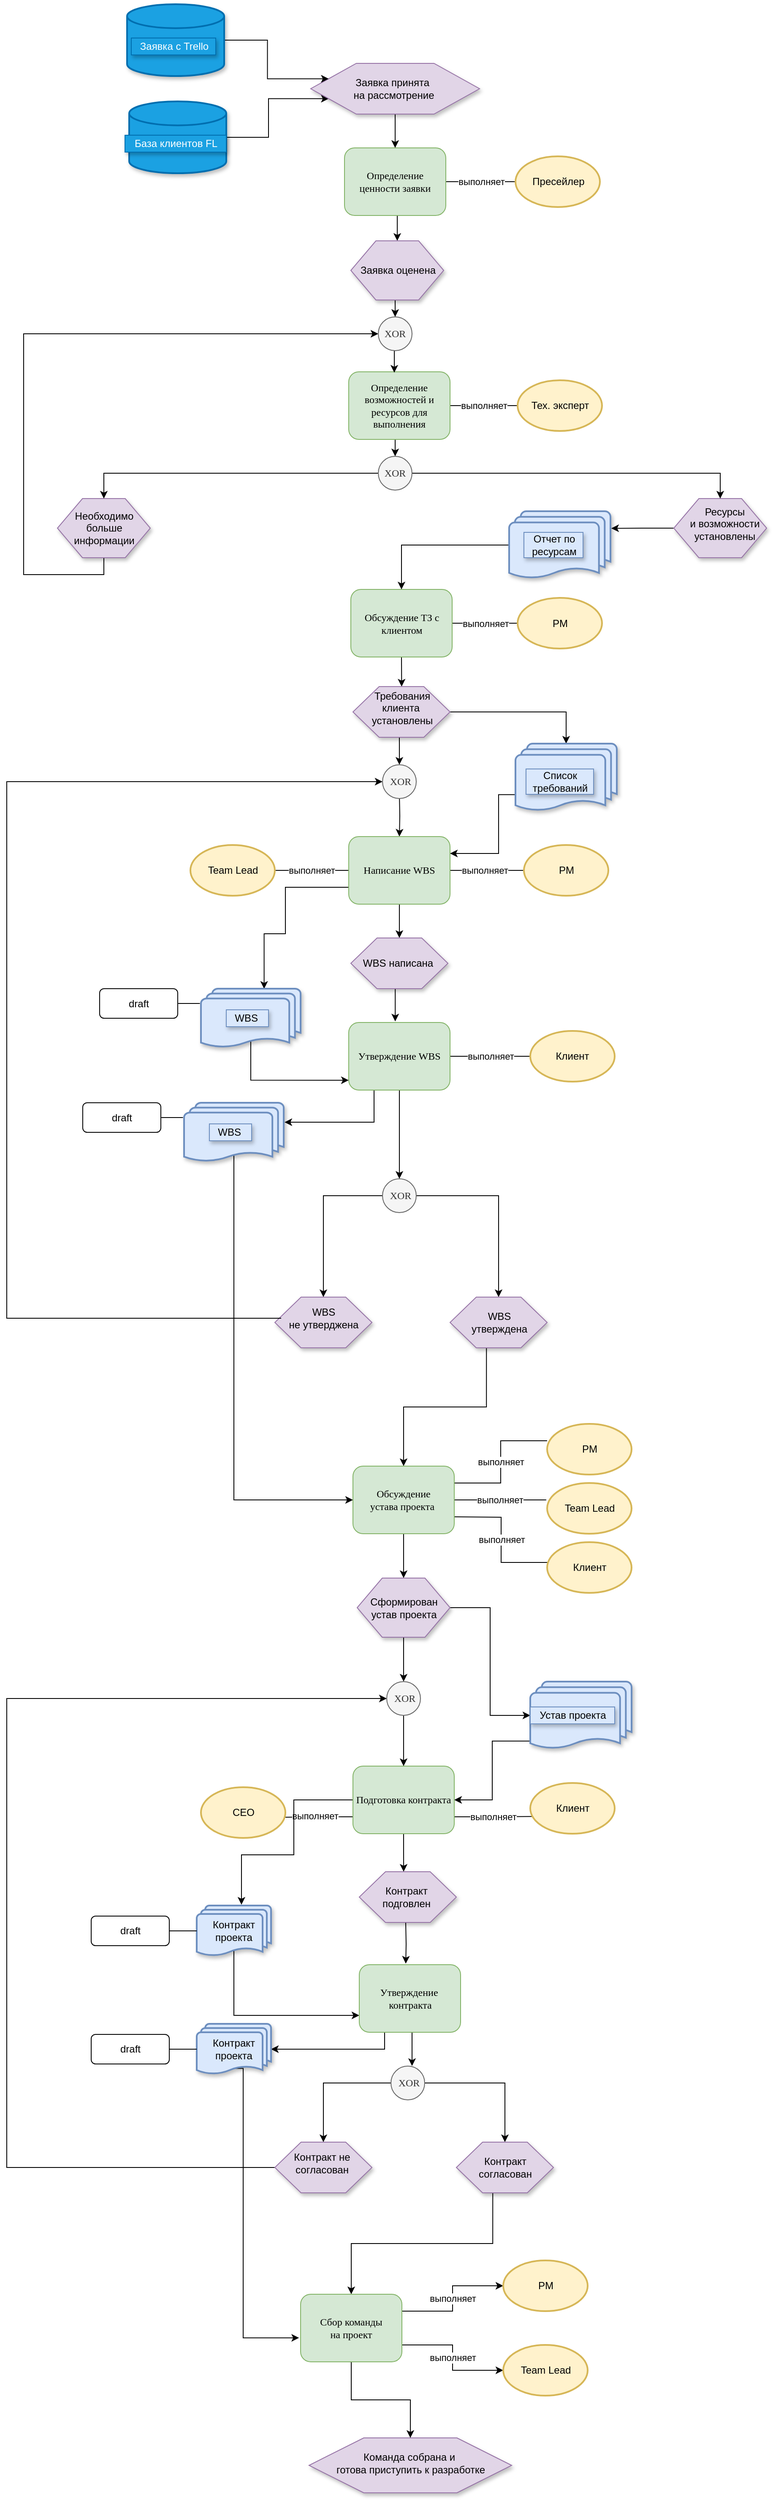 <mxfile version="15.5.8" type="github">
  <diagram name="Page-1" id="8ce9d11a-91a2-4d17-14d8-a56ed91bf033">
    <mxGraphModel dx="3603" dy="1754" grid="1" gridSize="10" guides="1" tooltips="1" connect="1" arrows="1" fold="1" page="1" pageScale="1" pageWidth="900" pageHeight="1600" background="none" math="0" shadow="0">
      <root>
        <mxCell id="0" />
        <mxCell id="1" parent="0" />
        <mxCell id="XL9_cZ4qsGIXgxrW0bPy-179" style="edgeStyle=orthogonalEdgeStyle;rounded=0;orthogonalLoop=1;jettySize=auto;html=1;entryX=0;entryY=0.75;entryDx=0;entryDy=0;endArrow=classic;endFill=1;" parent="1" source="XL9_cZ4qsGIXgxrW0bPy-8" target="XL9_cZ4qsGIXgxrW0bPy-146" edge="1">
          <mxGeometry relative="1" as="geometry" />
        </mxCell>
        <mxCell id="XL9_cZ4qsGIXgxrW0bPy-8" value="" style="strokeWidth=2;html=1;shape=mxgraph.flowchart.database;whiteSpace=wrap;shadow=1;fillColor=#1ba1e2;fontColor=#ffffff;strokeColor=#006EAF;" parent="1" vertex="1">
          <mxGeometry x="35" y="185" width="115" height="85" as="geometry" />
        </mxCell>
        <mxCell id="XL9_cZ4qsGIXgxrW0bPy-9" value="База клиентов FL" style="text;html=1;resizable=0;autosize=1;align=center;verticalAlign=middle;points=[];fillColor=#1ba1e2;strokeColor=#006EAF;rounded=0;shadow=1;fontColor=#ffffff;" parent="1" vertex="1">
          <mxGeometry x="30" y="225" width="120" height="20" as="geometry" />
        </mxCell>
        <mxCell id="XL9_cZ4qsGIXgxrW0bPy-175" style="edgeStyle=orthogonalEdgeStyle;rounded=0;orthogonalLoop=1;jettySize=auto;html=1;exitX=0.5;exitY=1;exitDx=0;exitDy=0;entryX=0;entryY=0.5;entryDx=0;entryDy=0;endArrow=classic;endFill=1;" parent="1" source="XL9_cZ4qsGIXgxrW0bPy-18" target="XL9_cZ4qsGIXgxrW0bPy-144" edge="1">
          <mxGeometry relative="1" as="geometry">
            <Array as="points">
              <mxPoint x="5" y="745" />
              <mxPoint x="-90" y="745" />
              <mxPoint x="-90" y="460" />
            </Array>
          </mxGeometry>
        </mxCell>
        <mxCell id="XL9_cZ4qsGIXgxrW0bPy-18" value="" style="verticalLabelPosition=bottom;verticalAlign=top;html=1;shape=hexagon;perimeter=hexagonPerimeter2;arcSize=6;size=0.27;shadow=1;fillColor=#e1d5e7;strokeColor=#9673a6;" parent="1" vertex="1">
          <mxGeometry x="-50" y="655" width="110" height="70" as="geometry" />
        </mxCell>
        <mxCell id="XL9_cZ4qsGIXgxrW0bPy-20" value="Необходимо&lt;br&gt;больше&lt;br&gt;информации" style="text;html=1;resizable=0;autosize=1;align=center;verticalAlign=middle;points=[];fillColor=none;strokeColor=none;rounded=0;shadow=1;" parent="1" vertex="1">
          <mxGeometry x="-40" y="665" width="90" height="50" as="geometry" />
        </mxCell>
        <mxCell id="XL9_cZ4qsGIXgxrW0bPy-118" style="edgeStyle=orthogonalEdgeStyle;rounded=0;orthogonalLoop=1;jettySize=auto;html=1;exitX=1;exitY=0.5;exitDx=0;exitDy=0;entryX=0;entryY=0.5;entryDx=0;entryDy=0;entryPerimeter=0;endArrow=none;endFill=0;" parent="1" source="XL9_cZ4qsGIXgxrW0bPy-21" target="XL9_cZ4qsGIXgxrW0bPy-116" edge="1">
          <mxGeometry relative="1" as="geometry" />
        </mxCell>
        <mxCell id="XL9_cZ4qsGIXgxrW0bPy-119" value="выполняет" style="edgeLabel;html=1;align=center;verticalAlign=middle;resizable=0;points=[];" parent="XL9_cZ4qsGIXgxrW0bPy-118" vertex="1" connectable="0">
          <mxGeometry x="-0.275" y="-1" relative="1" as="geometry">
            <mxPoint x="11" y="-1" as="offset" />
          </mxGeometry>
        </mxCell>
        <mxCell id="XL9_cZ4qsGIXgxrW0bPy-170" style="edgeStyle=orthogonalEdgeStyle;rounded=0;orthogonalLoop=1;jettySize=auto;html=1;exitX=0.5;exitY=1;exitDx=0;exitDy=0;entryX=0.5;entryY=0;entryDx=0;entryDy=0;endArrow=classic;endFill=1;" parent="1" source="XL9_cZ4qsGIXgxrW0bPy-21" target="XL9_cZ4qsGIXgxrW0bPy-169" edge="1">
          <mxGeometry relative="1" as="geometry" />
        </mxCell>
        <mxCell id="XL9_cZ4qsGIXgxrW0bPy-21" value="Определение&lt;br&gt;возможностей и ресурсов для выполнения" style="rounded=1;whiteSpace=wrap;html=1;shadow=0;labelBackgroundColor=none;strokeWidth=1;fontFamily=Verdana;fontSize=12;align=center;fillColor=#d5e8d4;strokeColor=#82b366;" parent="1" vertex="1">
          <mxGeometry x="295" y="505" width="120" height="80" as="geometry" />
        </mxCell>
        <mxCell id="XL9_cZ4qsGIXgxrW0bPy-182" style="edgeStyle=orthogonalEdgeStyle;rounded=0;orthogonalLoop=1;jettySize=auto;html=1;exitX=0;exitY=0.5;exitDx=0;exitDy=0;entryX=1.008;entryY=0.253;entryDx=0;entryDy=0;entryPerimeter=0;endArrow=classic;endFill=1;" parent="1" source="XL9_cZ4qsGIXgxrW0bPy-32" target="XL9_cZ4qsGIXgxrW0bPy-176" edge="1">
          <mxGeometry relative="1" as="geometry" />
        </mxCell>
        <mxCell id="XL9_cZ4qsGIXgxrW0bPy-32" value="" style="verticalLabelPosition=bottom;verticalAlign=top;html=1;shape=hexagon;perimeter=hexagonPerimeter2;arcSize=6;size=0.27;shadow=1;fillColor=#e1d5e7;strokeColor=#9673a6;" parent="1" vertex="1">
          <mxGeometry x="680" y="655" width="110" height="70" as="geometry" />
        </mxCell>
        <mxCell id="XL9_cZ4qsGIXgxrW0bPy-34" value="Ресурсы&lt;br&gt;и возможности&lt;br&gt;установлены" style="text;html=1;resizable=0;autosize=1;align=center;verticalAlign=middle;points=[];fillColor=none;strokeColor=none;rounded=0;shadow=1;" parent="1" vertex="1">
          <mxGeometry x="690" y="660" width="100" height="50" as="geometry" />
        </mxCell>
        <mxCell id="XL9_cZ4qsGIXgxrW0bPy-46" value="выполняет" style="edgeStyle=orthogonalEdgeStyle;rounded=0;orthogonalLoop=1;jettySize=auto;html=1;endArrow=none;endFill=0;" parent="1" source="XL9_cZ4qsGIXgxrW0bPy-38" target="XL9_cZ4qsGIXgxrW0bPy-44" edge="1">
          <mxGeometry relative="1" as="geometry" />
        </mxCell>
        <mxCell id="XL9_cZ4qsGIXgxrW0bPy-159" style="edgeStyle=orthogonalEdgeStyle;rounded=0;orthogonalLoop=1;jettySize=auto;html=1;exitX=0.5;exitY=1;exitDx=0;exitDy=0;entryX=0.502;entryY=0;entryDx=0;entryDy=0;entryPerimeter=0;endArrow=classic;endFill=1;" parent="1" source="XL9_cZ4qsGIXgxrW0bPy-38" target="XL9_cZ4qsGIXgxrW0bPy-42" edge="1">
          <mxGeometry relative="1" as="geometry" />
        </mxCell>
        <mxCell id="XL9_cZ4qsGIXgxrW0bPy-38" value="Обсуждение ТЗ с&lt;br&gt;клиентом" style="rounded=1;whiteSpace=wrap;html=1;shadow=0;labelBackgroundColor=none;strokeWidth=1;fontFamily=Verdana;fontSize=12;align=center;fillColor=#d5e8d4;strokeColor=#82b366;" parent="1" vertex="1">
          <mxGeometry x="297.5" y="762.5" width="120" height="80" as="geometry" />
        </mxCell>
        <mxCell id="XL9_cZ4qsGIXgxrW0bPy-48" style="edgeStyle=orthogonalEdgeStyle;rounded=0;orthogonalLoop=1;jettySize=auto;html=1;exitX=0.5;exitY=1;exitDx=0;exitDy=0;entryX=0.5;entryY=0;entryDx=0;entryDy=0;endArrow=classic;endFill=1;" parent="1" target="XL9_cZ4qsGIXgxrW0bPy-47" edge="1">
          <mxGeometry relative="1" as="geometry">
            <mxPoint x="355" y="1005" as="sourcePoint" />
          </mxGeometry>
        </mxCell>
        <mxCell id="XL9_cZ4qsGIXgxrW0bPy-185" style="edgeStyle=orthogonalEdgeStyle;rounded=0;orthogonalLoop=1;jettySize=auto;html=1;exitX=1;exitY=0.5;exitDx=0;exitDy=0;entryX=0.5;entryY=0;entryDx=0;entryDy=0;entryPerimeter=0;endArrow=classic;endFill=1;" parent="1" source="XL9_cZ4qsGIXgxrW0bPy-41" target="XL9_cZ4qsGIXgxrW0bPy-85" edge="1">
          <mxGeometry relative="1" as="geometry" />
        </mxCell>
        <mxCell id="XL9_cZ4qsGIXgxrW0bPy-186" style="edgeStyle=orthogonalEdgeStyle;rounded=0;orthogonalLoop=1;jettySize=auto;html=1;exitX=0.5;exitY=1;exitDx=0;exitDy=0;entryX=0.5;entryY=0;entryDx=0;entryDy=0;endArrow=classic;endFill=1;" parent="1" source="XL9_cZ4qsGIXgxrW0bPy-41" target="XL9_cZ4qsGIXgxrW0bPy-181" edge="1">
          <mxGeometry relative="1" as="geometry" />
        </mxCell>
        <mxCell id="XL9_cZ4qsGIXgxrW0bPy-41" value="" style="verticalLabelPosition=bottom;verticalAlign=top;html=1;shape=hexagon;perimeter=hexagonPerimeter2;arcSize=6;size=0.27;shadow=1;fillColor=#e1d5e7;strokeColor=#9673a6;" parent="1" vertex="1">
          <mxGeometry x="300" y="877.5" width="115" height="60" as="geometry" />
        </mxCell>
        <mxCell id="XL9_cZ4qsGIXgxrW0bPy-42" value="Требования&lt;br&gt;клиента&amp;nbsp;&lt;br&gt;установлены" style="text;html=1;resizable=0;autosize=1;align=center;verticalAlign=middle;points=[];fillColor=none;strokeColor=none;rounded=0;shadow=1;" parent="1" vertex="1">
          <mxGeometry x="312.5" y="877.5" width="90" height="50" as="geometry" />
        </mxCell>
        <mxCell id="XL9_cZ4qsGIXgxrW0bPy-44" value="" style="strokeWidth=2;html=1;shape=mxgraph.flowchart.start_1;whiteSpace=wrap;fillColor=#fff2cc;strokeColor=#d6b656;" parent="1" vertex="1">
          <mxGeometry x="495" y="772.5" width="100" height="60" as="geometry" />
        </mxCell>
        <mxCell id="XL9_cZ4qsGIXgxrW0bPy-45" value="PM" style="text;html=1;resizable=0;autosize=1;align=center;verticalAlign=middle;points=[];fillColor=none;strokeColor=none;rounded=0;shadow=1;" parent="1" vertex="1">
          <mxGeometry x="530" y="792.5" width="30" height="20" as="geometry" />
        </mxCell>
        <mxCell id="XL9_cZ4qsGIXgxrW0bPy-52" style="edgeStyle=orthogonalEdgeStyle;rounded=0;orthogonalLoop=1;jettySize=auto;html=1;exitX=1;exitY=0.5;exitDx=0;exitDy=0;entryX=0;entryY=0.5;entryDx=0;entryDy=0;entryPerimeter=0;endArrow=none;endFill=0;" parent="1" source="XL9_cZ4qsGIXgxrW0bPy-47" target="XL9_cZ4qsGIXgxrW0bPy-50" edge="1">
          <mxGeometry relative="1" as="geometry" />
        </mxCell>
        <mxCell id="XL9_cZ4qsGIXgxrW0bPy-53" value="выполняет" style="edgeLabel;html=1;align=center;verticalAlign=middle;resizable=0;points=[];" parent="XL9_cZ4qsGIXgxrW0bPy-52" vertex="1" connectable="0">
          <mxGeometry x="-0.065" relative="1" as="geometry">
            <mxPoint as="offset" />
          </mxGeometry>
        </mxCell>
        <mxCell id="XL9_cZ4qsGIXgxrW0bPy-54" value="выполняет" style="edgeStyle=orthogonalEdgeStyle;rounded=0;orthogonalLoop=1;jettySize=auto;html=1;exitX=0;exitY=0.5;exitDx=0;exitDy=0;entryX=1;entryY=0.5;entryDx=0;entryDy=0;entryPerimeter=0;endArrow=none;endFill=0;" parent="1" source="XL9_cZ4qsGIXgxrW0bPy-47" target="XL9_cZ4qsGIXgxrW0bPy-51" edge="1">
          <mxGeometry relative="1" as="geometry" />
        </mxCell>
        <mxCell id="XL9_cZ4qsGIXgxrW0bPy-58" style="edgeStyle=orthogonalEdgeStyle;rounded=0;orthogonalLoop=1;jettySize=auto;html=1;exitX=0.5;exitY=1;exitDx=0;exitDy=0;entryX=0.5;entryY=0;entryDx=0;entryDy=0;endArrow=classic;endFill=1;" parent="1" source="XL9_cZ4qsGIXgxrW0bPy-47" target="XL9_cZ4qsGIXgxrW0bPy-56" edge="1">
          <mxGeometry relative="1" as="geometry" />
        </mxCell>
        <mxCell id="DeuOz6p8aRpXxUm82vTc-28" style="edgeStyle=orthogonalEdgeStyle;rounded=0;orthogonalLoop=1;jettySize=auto;html=1;exitX=0;exitY=0.75;exitDx=0;exitDy=0;entryX=0.634;entryY=0.002;entryDx=0;entryDy=0;entryPerimeter=0;endArrow=classic;endFill=1;" edge="1" parent="1" source="XL9_cZ4qsGIXgxrW0bPy-47" target="DeuOz6p8aRpXxUm82vTc-2">
          <mxGeometry relative="1" as="geometry">
            <Array as="points">
              <mxPoint x="220" y="1115" />
              <mxPoint x="220" y="1170" />
              <mxPoint x="195" y="1170" />
            </Array>
          </mxGeometry>
        </mxCell>
        <mxCell id="XL9_cZ4qsGIXgxrW0bPy-47" value="Написание WBS" style="rounded=1;whiteSpace=wrap;html=1;shadow=0;labelBackgroundColor=none;strokeWidth=1;fontFamily=Verdana;fontSize=12;align=center;fillColor=#d5e8d4;strokeColor=#82b366;" parent="1" vertex="1">
          <mxGeometry x="295" y="1055" width="120" height="80" as="geometry" />
        </mxCell>
        <mxCell id="XL9_cZ4qsGIXgxrW0bPy-50" value="PM" style="strokeWidth=2;html=1;shape=mxgraph.flowchart.start_1;whiteSpace=wrap;fillColor=#fff2cc;strokeColor=#d6b656;" parent="1" vertex="1">
          <mxGeometry x="502.5" y="1065" width="100" height="60" as="geometry" />
        </mxCell>
        <mxCell id="XL9_cZ4qsGIXgxrW0bPy-51" value="Team Lead" style="strokeWidth=2;html=1;shape=mxgraph.flowchart.start_1;whiteSpace=wrap;fillColor=#fff2cc;strokeColor=#d6b656;" parent="1" vertex="1">
          <mxGeometry x="107.5" y="1065" width="100" height="60" as="geometry" />
        </mxCell>
        <mxCell id="XL9_cZ4qsGIXgxrW0bPy-61" style="edgeStyle=orthogonalEdgeStyle;rounded=0;orthogonalLoop=1;jettySize=auto;html=1;exitX=0.5;exitY=1;exitDx=0;exitDy=0;entryX=0.459;entryY=-0.016;entryDx=0;entryDy=0;entryPerimeter=0;endArrow=classic;endFill=1;" parent="1" target="XL9_cZ4qsGIXgxrW0bPy-60" edge="1">
          <mxGeometry relative="1" as="geometry">
            <mxPoint x="352.5" y="1235" as="sourcePoint" />
          </mxGeometry>
        </mxCell>
        <mxCell id="XL9_cZ4qsGIXgxrW0bPy-56" value="" style="verticalLabelPosition=bottom;verticalAlign=top;html=1;shape=hexagon;perimeter=hexagonPerimeter2;arcSize=6;size=0.27;shadow=1;fillColor=#e1d5e7;strokeColor=#9673a6;" parent="1" vertex="1">
          <mxGeometry x="297.5" y="1175" width="115" height="60" as="geometry" />
        </mxCell>
        <mxCell id="XL9_cZ4qsGIXgxrW0bPy-59" value="WBS написана" style="text;html=1;resizable=0;autosize=1;align=center;verticalAlign=middle;points=[];fillColor=none;strokeColor=none;rounded=0;shadow=1;" parent="1" vertex="1">
          <mxGeometry x="302.5" y="1195" width="100" height="20" as="geometry" />
        </mxCell>
        <mxCell id="XL9_cZ4qsGIXgxrW0bPy-63" style="edgeStyle=orthogonalEdgeStyle;rounded=0;orthogonalLoop=1;jettySize=auto;html=1;exitX=0.5;exitY=1;exitDx=0;exitDy=0;entryX=0.5;entryY=0;entryDx=0;entryDy=0;endArrow=classic;endFill=1;" parent="1" source="XL9_cZ4qsGIXgxrW0bPy-60" target="XL9_cZ4qsGIXgxrW0bPy-62" edge="1">
          <mxGeometry relative="1" as="geometry" />
        </mxCell>
        <mxCell id="XL9_cZ4qsGIXgxrW0bPy-69" value="выполняет" style="edgeStyle=orthogonalEdgeStyle;rounded=0;orthogonalLoop=1;jettySize=auto;html=1;exitX=1;exitY=0.5;exitDx=0;exitDy=0;entryX=0;entryY=0.5;entryDx=0;entryDy=0;entryPerimeter=0;endArrow=none;endFill=0;" parent="1" source="XL9_cZ4qsGIXgxrW0bPy-60" target="XL9_cZ4qsGIXgxrW0bPy-68" edge="1">
          <mxGeometry relative="1" as="geometry" />
        </mxCell>
        <mxCell id="DeuOz6p8aRpXxUm82vTc-25" style="edgeStyle=orthogonalEdgeStyle;rounded=0;orthogonalLoop=1;jettySize=auto;html=1;exitX=0.25;exitY=1;exitDx=0;exitDy=0;entryX=1.008;entryY=0.329;entryDx=0;entryDy=0;entryPerimeter=0;endArrow=classic;endFill=1;" edge="1" parent="1" source="XL9_cZ4qsGIXgxrW0bPy-60" target="DeuOz6p8aRpXxUm82vTc-21">
          <mxGeometry relative="1" as="geometry" />
        </mxCell>
        <mxCell id="XL9_cZ4qsGIXgxrW0bPy-60" value="Утверждение WBS" style="rounded=1;whiteSpace=wrap;html=1;shadow=0;labelBackgroundColor=none;strokeWidth=1;fontFamily=Verdana;fontSize=12;align=center;fillColor=#d5e8d4;strokeColor=#82b366;" parent="1" vertex="1">
          <mxGeometry x="295" y="1275" width="120" height="80" as="geometry" />
        </mxCell>
        <mxCell id="XL9_cZ4qsGIXgxrW0bPy-70" style="edgeStyle=orthogonalEdgeStyle;rounded=0;orthogonalLoop=1;jettySize=auto;html=1;exitX=0;exitY=0.5;exitDx=0;exitDy=0;entryX=0.5;entryY=0;entryDx=0;entryDy=0;endArrow=classic;endFill=1;" parent="1" source="XL9_cZ4qsGIXgxrW0bPy-62" target="XL9_cZ4qsGIXgxrW0bPy-64" edge="1">
          <mxGeometry relative="1" as="geometry" />
        </mxCell>
        <mxCell id="XL9_cZ4qsGIXgxrW0bPy-74" style="edgeStyle=orthogonalEdgeStyle;rounded=0;orthogonalLoop=1;jettySize=auto;html=1;exitX=1;exitY=0.5;exitDx=0;exitDy=0;entryX=0.5;entryY=0;entryDx=0;entryDy=0;endArrow=classic;endFill=1;" parent="1" source="XL9_cZ4qsGIXgxrW0bPy-62" target="XL9_cZ4qsGIXgxrW0bPy-66" edge="1">
          <mxGeometry relative="1" as="geometry" />
        </mxCell>
        <mxCell id="XL9_cZ4qsGIXgxrW0bPy-62" value="&amp;nbsp;XOR" style="ellipse;whiteSpace=wrap;html=1;rounded=1;shadow=0;labelBackgroundColor=none;strokeWidth=1;fontFamily=Verdana;fontSize=12;align=center;fillColor=#f5f5f5;fontColor=#333333;strokeColor=#666666;" parent="1" vertex="1">
          <mxGeometry x="335" y="1460" width="40" height="40" as="geometry" />
        </mxCell>
        <mxCell id="XL9_cZ4qsGIXgxrW0bPy-64" value="" style="verticalLabelPosition=bottom;verticalAlign=top;html=1;shape=hexagon;perimeter=hexagonPerimeter2;arcSize=6;size=0.27;shadow=1;fillColor=#e1d5e7;strokeColor=#9673a6;" parent="1" vertex="1">
          <mxGeometry x="207.5" y="1600" width="115" height="60" as="geometry" />
        </mxCell>
        <mxCell id="DeuOz6p8aRpXxUm82vTc-27" style="edgeStyle=orthogonalEdgeStyle;rounded=0;orthogonalLoop=1;jettySize=auto;html=1;entryX=0;entryY=0.5;entryDx=0;entryDy=0;endArrow=classic;endFill=1;" edge="1" parent="1" source="XL9_cZ4qsGIXgxrW0bPy-65" target="XL9_cZ4qsGIXgxrW0bPy-181">
          <mxGeometry relative="1" as="geometry">
            <Array as="points">
              <mxPoint x="-110" y="1625" />
              <mxPoint x="-110" y="990" />
            </Array>
          </mxGeometry>
        </mxCell>
        <mxCell id="XL9_cZ4qsGIXgxrW0bPy-65" value="WBS &lt;br&gt;не утверджена" style="text;html=1;resizable=0;autosize=1;align=center;verticalAlign=middle;points=[];fillColor=none;strokeColor=none;rounded=0;shadow=1;" parent="1" vertex="1">
          <mxGeometry x="215" y="1610" width="100" height="30" as="geometry" />
        </mxCell>
        <mxCell id="DeuOz6p8aRpXxUm82vTc-29" style="edgeStyle=orthogonalEdgeStyle;rounded=0;orthogonalLoop=1;jettySize=auto;html=1;exitX=0.375;exitY=1;exitDx=0;exitDy=0;entryX=0.5;entryY=0;entryDx=0;entryDy=0;endArrow=classic;endFill=1;" edge="1" parent="1" source="XL9_cZ4qsGIXgxrW0bPy-66" target="XL9_cZ4qsGIXgxrW0bPy-95">
          <mxGeometry relative="1" as="geometry" />
        </mxCell>
        <mxCell id="XL9_cZ4qsGIXgxrW0bPy-66" value="" style="verticalLabelPosition=bottom;verticalAlign=top;html=1;shape=hexagon;perimeter=hexagonPerimeter2;arcSize=6;size=0.27;shadow=1;fillColor=#e1d5e7;strokeColor=#9673a6;" parent="1" vertex="1">
          <mxGeometry x="415" y="1600" width="115" height="60" as="geometry" />
        </mxCell>
        <mxCell id="XL9_cZ4qsGIXgxrW0bPy-67" value="WBS &lt;br&gt;утверждена" style="text;html=1;resizable=0;autosize=1;align=center;verticalAlign=middle;points=[];fillColor=none;strokeColor=none;rounded=0;shadow=1;" parent="1" vertex="1">
          <mxGeometry x="432.5" y="1615" width="80" height="30" as="geometry" />
        </mxCell>
        <mxCell id="XL9_cZ4qsGIXgxrW0bPy-68" value="Клиент" style="strokeWidth=2;html=1;shape=mxgraph.flowchart.start_1;whiteSpace=wrap;fillColor=#fff2cc;strokeColor=#d6b656;" parent="1" vertex="1">
          <mxGeometry x="510" y="1285" width="100" height="60" as="geometry" />
        </mxCell>
        <mxCell id="XL9_cZ4qsGIXgxrW0bPy-88" style="edgeStyle=orthogonalEdgeStyle;rounded=0;orthogonalLoop=1;jettySize=auto;html=1;exitX=0.5;exitY=0.88;exitDx=0;exitDy=0;exitPerimeter=0;entryX=1;entryY=0.25;entryDx=0;entryDy=0;endArrow=classic;endFill=1;" parent="1" target="XL9_cZ4qsGIXgxrW0bPy-47" edge="1">
          <mxGeometry relative="1" as="geometry">
            <mxPoint x="552.5" y="1005.4" as="sourcePoint" />
            <Array as="points">
              <mxPoint x="472.5" y="1005" />
              <mxPoint x="472.5" y="1075" />
            </Array>
          </mxGeometry>
        </mxCell>
        <mxCell id="XL9_cZ4qsGIXgxrW0bPy-85" value="" style="strokeWidth=2;html=1;shape=mxgraph.flowchart.multi-document;whiteSpace=wrap;shadow=1;fillColor=#dae8fc;strokeColor=#6c8ebf;" parent="1" vertex="1">
          <mxGeometry x="492.5" y="945" width="120" height="80" as="geometry" />
        </mxCell>
        <mxCell id="XL9_cZ4qsGIXgxrW0bPy-86" value="Список &lt;br&gt;требований" style="text;html=1;resizable=0;autosize=1;align=center;verticalAlign=middle;points=[];fillColor=#dae8fc;strokeColor=#6c8ebf;rounded=0;shadow=1;" parent="1" vertex="1">
          <mxGeometry x="505" y="975" width="80" height="30" as="geometry" />
        </mxCell>
        <mxCell id="XL9_cZ4qsGIXgxrW0bPy-127" value="выполняет" style="edgeStyle=orthogonalEdgeStyle;rounded=0;orthogonalLoop=1;jettySize=auto;html=1;exitX=1;exitY=0.5;exitDx=0;exitDy=0;entryX=-0.01;entryY=0.333;entryDx=0;entryDy=0;entryPerimeter=0;endArrow=none;endFill=0;" parent="1" source="XL9_cZ4qsGIXgxrW0bPy-95" target="XL9_cZ4qsGIXgxrW0bPy-125" edge="1">
          <mxGeometry relative="1" as="geometry" />
        </mxCell>
        <mxCell id="XL9_cZ4qsGIXgxrW0bPy-128" value="выполняет" style="edgeStyle=orthogonalEdgeStyle;rounded=0;orthogonalLoop=1;jettySize=auto;html=1;exitX=1;exitY=0.25;exitDx=0;exitDy=0;entryX=0;entryY=0.333;entryDx=0;entryDy=0;entryPerimeter=0;endArrow=none;endFill=0;" parent="1" source="XL9_cZ4qsGIXgxrW0bPy-95" target="XL9_cZ4qsGIXgxrW0bPy-123" edge="1">
          <mxGeometry relative="1" as="geometry" />
        </mxCell>
        <mxCell id="XL9_cZ4qsGIXgxrW0bPy-129" value="выполняет" style="edgeStyle=orthogonalEdgeStyle;rounded=0;orthogonalLoop=1;jettySize=auto;html=1;entryX=0.01;entryY=0.4;entryDx=0;entryDy=0;entryPerimeter=0;endArrow=none;endFill=0;" parent="1" target="XL9_cZ4qsGIXgxrW0bPy-121" edge="1">
          <mxGeometry relative="1" as="geometry">
            <mxPoint x="420" y="1860" as="sourcePoint" />
          </mxGeometry>
        </mxCell>
        <mxCell id="XL9_cZ4qsGIXgxrW0bPy-200" style="edgeStyle=orthogonalEdgeStyle;rounded=0;orthogonalLoop=1;jettySize=auto;html=1;exitX=0.5;exitY=1;exitDx=0;exitDy=0;entryX=0.5;entryY=0;entryDx=0;entryDy=0;endArrow=classic;endFill=1;" parent="1" source="XL9_cZ4qsGIXgxrW0bPy-95" target="XL9_cZ4qsGIXgxrW0bPy-96" edge="1">
          <mxGeometry relative="1" as="geometry" />
        </mxCell>
        <mxCell id="XL9_cZ4qsGIXgxrW0bPy-95" value="Обсуждение&lt;br&gt;устава проекта&amp;nbsp;" style="rounded=1;whiteSpace=wrap;html=1;shadow=0;labelBackgroundColor=none;strokeWidth=1;fontFamily=Verdana;fontSize=12;align=center;fillColor=#d5e8d4;strokeColor=#82b366;" parent="1" vertex="1">
          <mxGeometry x="300" y="1800" width="120" height="80" as="geometry" />
        </mxCell>
        <mxCell id="XL9_cZ4qsGIXgxrW0bPy-100" style="edgeStyle=orthogonalEdgeStyle;rounded=0;orthogonalLoop=1;jettySize=auto;html=1;exitX=1;exitY=0.5;exitDx=0;exitDy=0;entryX=0;entryY=0.5;entryDx=0;entryDy=0;entryPerimeter=0;endArrow=classic;endFill=1;" parent="1" source="XL9_cZ4qsGIXgxrW0bPy-96" target="XL9_cZ4qsGIXgxrW0bPy-98" edge="1">
          <mxGeometry relative="1" as="geometry" />
        </mxCell>
        <mxCell id="XL9_cZ4qsGIXgxrW0bPy-201" style="edgeStyle=orthogonalEdgeStyle;rounded=0;orthogonalLoop=1;jettySize=auto;html=1;exitX=0.5;exitY=1;exitDx=0;exitDy=0;entryX=0.5;entryY=0;entryDx=0;entryDy=0;endArrow=classic;endFill=1;" parent="1" source="XL9_cZ4qsGIXgxrW0bPy-96" target="XL9_cZ4qsGIXgxrW0bPy-197" edge="1">
          <mxGeometry relative="1" as="geometry" />
        </mxCell>
        <mxCell id="XL9_cZ4qsGIXgxrW0bPy-96" value="" style="verticalLabelPosition=bottom;verticalAlign=top;html=1;shape=hexagon;perimeter=hexagonPerimeter2;arcSize=6;size=0.27;shadow=1;fillColor=#e1d5e7;strokeColor=#9673a6;" parent="1" vertex="1">
          <mxGeometry x="305" y="1932.5" width="110" height="70" as="geometry" />
        </mxCell>
        <mxCell id="XL9_cZ4qsGIXgxrW0bPy-97" value="Сформирован&lt;br&gt;устав проекта" style="text;html=1;resizable=0;autosize=1;align=center;verticalAlign=middle;points=[];fillColor=none;strokeColor=none;rounded=0;shadow=1;" parent="1" vertex="1">
          <mxGeometry x="310" y="1952.5" width="100" height="30" as="geometry" />
        </mxCell>
        <mxCell id="XL9_cZ4qsGIXgxrW0bPy-105" style="edgeStyle=orthogonalEdgeStyle;rounded=0;orthogonalLoop=1;jettySize=auto;html=1;exitX=0.5;exitY=0.88;exitDx=0;exitDy=0;exitPerimeter=0;entryX=1;entryY=0.5;entryDx=0;entryDy=0;endArrow=classic;endFill=1;" parent="1" source="XL9_cZ4qsGIXgxrW0bPy-98" target="XL9_cZ4qsGIXgxrW0bPy-101" edge="1">
          <mxGeometry relative="1" as="geometry" />
        </mxCell>
        <mxCell id="XL9_cZ4qsGIXgxrW0bPy-98" value="" style="strokeWidth=2;html=1;shape=mxgraph.flowchart.multi-document;whiteSpace=wrap;shadow=1;fillColor=#dae8fc;strokeColor=#6c8ebf;" parent="1" vertex="1">
          <mxGeometry x="510" y="2055" width="120" height="80" as="geometry" />
        </mxCell>
        <mxCell id="XL9_cZ4qsGIXgxrW0bPy-99" value="Устав проекта" style="text;html=1;resizable=0;autosize=1;align=center;verticalAlign=middle;points=[];fillColor=#dae8fc;strokeColor=#6c8ebf;rounded=0;shadow=1;" parent="1" vertex="1">
          <mxGeometry x="510" y="2085" width="100" height="20" as="geometry" />
        </mxCell>
        <mxCell id="XL9_cZ4qsGIXgxrW0bPy-207" style="edgeStyle=orthogonalEdgeStyle;rounded=0;orthogonalLoop=1;jettySize=auto;html=1;exitX=0;exitY=0.75;exitDx=0;exitDy=0;entryX=1;entryY=0.592;entryDx=0;entryDy=0;entryPerimeter=0;endArrow=none;endFill=0;" parent="1" source="XL9_cZ4qsGIXgxrW0bPy-101" target="XL9_cZ4qsGIXgxrW0bPy-204" edge="1">
          <mxGeometry relative="1" as="geometry" />
        </mxCell>
        <mxCell id="XL9_cZ4qsGIXgxrW0bPy-208" value="выполняет" style="edgeLabel;html=1;align=center;verticalAlign=middle;resizable=0;points=[];" parent="XL9_cZ4qsGIXgxrW0bPy-207" vertex="1" connectable="0">
          <mxGeometry x="0.149" y="-2" relative="1" as="geometry">
            <mxPoint as="offset" />
          </mxGeometry>
        </mxCell>
        <mxCell id="XL9_cZ4qsGIXgxrW0bPy-209" value="выполняет" style="edgeStyle=orthogonalEdgeStyle;rounded=0;orthogonalLoop=1;jettySize=auto;html=1;exitX=1;exitY=0.75;exitDx=0;exitDy=0;entryX=0.029;entryY=0.66;entryDx=0;entryDy=0;entryPerimeter=0;endArrow=none;endFill=0;" parent="1" source="XL9_cZ4qsGIXgxrW0bPy-101" target="XL9_cZ4qsGIXgxrW0bPy-202" edge="1">
          <mxGeometry relative="1" as="geometry" />
        </mxCell>
        <mxCell id="DeuOz6p8aRpXxUm82vTc-36" style="edgeStyle=orthogonalEdgeStyle;rounded=0;orthogonalLoop=1;jettySize=auto;html=1;exitX=0.5;exitY=1;exitDx=0;exitDy=0;entryX=0.457;entryY=0;entryDx=0;entryDy=0;entryPerimeter=0;endArrow=classic;endFill=1;" edge="1" parent="1" source="XL9_cZ4qsGIXgxrW0bPy-101" target="DeuOz6p8aRpXxUm82vTc-32">
          <mxGeometry relative="1" as="geometry" />
        </mxCell>
        <mxCell id="DeuOz6p8aRpXxUm82vTc-45" style="edgeStyle=orthogonalEdgeStyle;rounded=0;orthogonalLoop=1;jettySize=auto;html=1;exitX=0;exitY=0.5;exitDx=0;exitDy=0;entryX=0.602;entryY=-0.017;entryDx=0;entryDy=0;entryPerimeter=0;endArrow=classic;endFill=1;" edge="1" parent="1" source="XL9_cZ4qsGIXgxrW0bPy-101" target="XL9_cZ4qsGIXgxrW0bPy-135">
          <mxGeometry relative="1" as="geometry">
            <Array as="points">
              <mxPoint x="230" y="2195" />
              <mxPoint x="230" y="2260" />
              <mxPoint x="168" y="2260" />
            </Array>
          </mxGeometry>
        </mxCell>
        <mxCell id="XL9_cZ4qsGIXgxrW0bPy-101" value="Подготовка контракта" style="rounded=1;whiteSpace=wrap;html=1;shadow=0;labelBackgroundColor=none;strokeWidth=1;fontFamily=Verdana;fontSize=12;align=center;fillColor=#d5e8d4;strokeColor=#82b366;" parent="1" vertex="1">
          <mxGeometry x="300" y="2155" width="120" height="80" as="geometry" />
        </mxCell>
        <mxCell id="XL9_cZ4qsGIXgxrW0bPy-108" style="edgeStyle=orthogonalEdgeStyle;rounded=0;orthogonalLoop=1;jettySize=auto;html=1;exitX=0;exitY=0.5;exitDx=0;exitDy=0;entryX=0.5;entryY=0;entryDx=0;entryDy=0;endArrow=classic;endFill=1;" parent="1" source="XL9_cZ4qsGIXgxrW0bPy-110" target="XL9_cZ4qsGIXgxrW0bPy-111" edge="1">
          <mxGeometry relative="1" as="geometry" />
        </mxCell>
        <mxCell id="XL9_cZ4qsGIXgxrW0bPy-109" style="edgeStyle=orthogonalEdgeStyle;rounded=0;orthogonalLoop=1;jettySize=auto;html=1;exitX=1;exitY=0.5;exitDx=0;exitDy=0;entryX=0.5;entryY=0;entryDx=0;entryDy=0;endArrow=classic;endFill=1;" parent="1" source="XL9_cZ4qsGIXgxrW0bPy-110" target="XL9_cZ4qsGIXgxrW0bPy-113" edge="1">
          <mxGeometry relative="1" as="geometry" />
        </mxCell>
        <mxCell id="XL9_cZ4qsGIXgxrW0bPy-110" value="&amp;nbsp;XOR" style="ellipse;whiteSpace=wrap;html=1;rounded=1;shadow=0;labelBackgroundColor=none;strokeWidth=1;fontFamily=Verdana;fontSize=12;align=center;fillColor=#f5f5f5;fontColor=#333333;strokeColor=#666666;" parent="1" vertex="1">
          <mxGeometry x="345" y="2510" width="40" height="40" as="geometry" />
        </mxCell>
        <mxCell id="DeuOz6p8aRpXxUm82vTc-49" style="edgeStyle=orthogonalEdgeStyle;rounded=0;orthogonalLoop=1;jettySize=auto;html=1;exitX=0;exitY=0.5;exitDx=0;exitDy=0;entryX=0;entryY=0.5;entryDx=0;entryDy=0;endArrow=classic;endFill=1;" edge="1" parent="1" source="XL9_cZ4qsGIXgxrW0bPy-111" target="XL9_cZ4qsGIXgxrW0bPy-197">
          <mxGeometry relative="1" as="geometry">
            <Array as="points">
              <mxPoint x="-110" y="2630" />
              <mxPoint x="-110" y="2075" />
            </Array>
          </mxGeometry>
        </mxCell>
        <mxCell id="XL9_cZ4qsGIXgxrW0bPy-111" value="" style="verticalLabelPosition=bottom;verticalAlign=top;html=1;shape=hexagon;perimeter=hexagonPerimeter2;arcSize=6;size=0.27;shadow=1;fillColor=#e1d5e7;strokeColor=#9673a6;" parent="1" vertex="1">
          <mxGeometry x="207.5" y="2600" width="115" height="60" as="geometry" />
        </mxCell>
        <mxCell id="XL9_cZ4qsGIXgxrW0bPy-112" value="Контракт не&lt;br&gt;согласован" style="text;html=1;resizable=0;autosize=1;align=center;verticalAlign=middle;points=[];fillColor=none;strokeColor=none;rounded=0;shadow=1;" parent="1" vertex="1">
          <mxGeometry x="217.5" y="2610" width="90" height="30" as="geometry" />
        </mxCell>
        <mxCell id="DeuOz6p8aRpXxUm82vTc-50" style="edgeStyle=orthogonalEdgeStyle;rounded=0;orthogonalLoop=1;jettySize=auto;html=1;exitX=0.375;exitY=1;exitDx=0;exitDy=0;entryX=0.5;entryY=0;entryDx=0;entryDy=0;endArrow=classic;endFill=1;" edge="1" parent="1" source="XL9_cZ4qsGIXgxrW0bPy-113" target="XL9_cZ4qsGIXgxrW0bPy-132">
          <mxGeometry relative="1" as="geometry" />
        </mxCell>
        <mxCell id="XL9_cZ4qsGIXgxrW0bPy-113" value="" style="verticalLabelPosition=bottom;verticalAlign=top;html=1;shape=hexagon;perimeter=hexagonPerimeter2;arcSize=6;size=0.27;shadow=1;fillColor=#e1d5e7;strokeColor=#9673a6;" parent="1" vertex="1">
          <mxGeometry x="422.5" y="2600" width="115" height="60" as="geometry" />
        </mxCell>
        <mxCell id="XL9_cZ4qsGIXgxrW0bPy-114" value="Контракт&lt;br&gt;согласован" style="text;html=1;resizable=0;autosize=1;align=center;verticalAlign=middle;points=[];fillColor=none;strokeColor=none;rounded=0;shadow=1;" parent="1" vertex="1">
          <mxGeometry x="440" y="2615" width="80" height="30" as="geometry" />
        </mxCell>
        <mxCell id="XL9_cZ4qsGIXgxrW0bPy-116" value="" style="strokeWidth=2;html=1;shape=mxgraph.flowchart.start_1;whiteSpace=wrap;fillColor=#fff2cc;strokeColor=#d6b656;" parent="1" vertex="1">
          <mxGeometry x="495" y="515" width="100" height="60" as="geometry" />
        </mxCell>
        <mxCell id="XL9_cZ4qsGIXgxrW0bPy-117" value="Тех. эксперт" style="text;html=1;resizable=0;autosize=1;align=center;verticalAlign=middle;points=[];fillColor=none;strokeColor=none;rounded=0;shadow=1;" parent="1" vertex="1">
          <mxGeometry x="500" y="535" width="90" height="20" as="geometry" />
        </mxCell>
        <mxCell id="XL9_cZ4qsGIXgxrW0bPy-121" value="" style="strokeWidth=2;html=1;shape=mxgraph.flowchart.start_1;whiteSpace=wrap;fillColor=#fff2cc;strokeColor=#d6b656;" parent="1" vertex="1">
          <mxGeometry x="530" y="1890" width="100" height="60" as="geometry" />
        </mxCell>
        <mxCell id="XL9_cZ4qsGIXgxrW0bPy-122" value="Клиент" style="text;html=1;resizable=0;autosize=1;align=center;verticalAlign=middle;points=[];fillColor=none;strokeColor=none;rounded=0;shadow=1;" parent="1" vertex="1">
          <mxGeometry x="550" y="1910" width="60" height="20" as="geometry" />
        </mxCell>
        <mxCell id="XL9_cZ4qsGIXgxrW0bPy-123" value="" style="strokeWidth=2;html=1;shape=mxgraph.flowchart.start_1;whiteSpace=wrap;fillColor=#fff2cc;strokeColor=#d6b656;" parent="1" vertex="1">
          <mxGeometry x="530" y="1750" width="100" height="60" as="geometry" />
        </mxCell>
        <mxCell id="XL9_cZ4qsGIXgxrW0bPy-124" value="PM" style="text;html=1;resizable=0;autosize=1;align=center;verticalAlign=middle;points=[];fillColor=none;strokeColor=none;rounded=0;shadow=1;" parent="1" vertex="1">
          <mxGeometry x="565" y="1770" width="30" height="20" as="geometry" />
        </mxCell>
        <mxCell id="XL9_cZ4qsGIXgxrW0bPy-125" value="" style="strokeWidth=2;html=1;shape=mxgraph.flowchart.start_1;whiteSpace=wrap;fillColor=#fff2cc;strokeColor=#d6b656;" parent="1" vertex="1">
          <mxGeometry x="530" y="1820" width="100" height="60" as="geometry" />
        </mxCell>
        <mxCell id="XL9_cZ4qsGIXgxrW0bPy-126" value="Team Lead" style="text;html=1;resizable=0;autosize=1;align=center;verticalAlign=middle;points=[];fillColor=none;strokeColor=none;rounded=0;shadow=1;" parent="1" vertex="1">
          <mxGeometry x="545" y="1840" width="70" height="20" as="geometry" />
        </mxCell>
        <mxCell id="XL9_cZ4qsGIXgxrW0bPy-130" value="" style="verticalLabelPosition=bottom;verticalAlign=top;html=1;shape=hexagon;perimeter=hexagonPerimeter2;arcSize=6;size=0.27;shadow=1;fillColor=#e1d5e7;strokeColor=#9673a6;" parent="1" vertex="1">
          <mxGeometry x="248" y="2950" width="240" height="65" as="geometry" />
        </mxCell>
        <mxCell id="XL9_cZ4qsGIXgxrW0bPy-131" value="Команда собрана и&amp;nbsp;&lt;br&gt;готова приступить к разработке" style="text;html=1;resizable=0;autosize=1;align=center;verticalAlign=middle;points=[];fillColor=none;strokeColor=none;rounded=0;shadow=1;" parent="1" vertex="1">
          <mxGeometry x="268" y="2965" width="200" height="30" as="geometry" />
        </mxCell>
        <mxCell id="XL9_cZ4qsGIXgxrW0bPy-134" style="edgeStyle=orthogonalEdgeStyle;rounded=0;orthogonalLoop=1;jettySize=auto;html=1;exitX=0.5;exitY=1;exitDx=0;exitDy=0;entryX=0.5;entryY=0;entryDx=0;entryDy=0;endArrow=classic;endFill=1;" parent="1" source="XL9_cZ4qsGIXgxrW0bPy-132" target="XL9_cZ4qsGIXgxrW0bPy-130" edge="1">
          <mxGeometry relative="1" as="geometry" />
        </mxCell>
        <mxCell id="XL9_cZ4qsGIXgxrW0bPy-140" value="выполняет" style="edgeStyle=orthogonalEdgeStyle;rounded=0;orthogonalLoop=1;jettySize=auto;html=1;exitX=1;exitY=0.25;exitDx=0;exitDy=0;entryX=0;entryY=0.5;entryDx=0;entryDy=0;entryPerimeter=0;endArrow=classic;endFill=1;" parent="1" source="XL9_cZ4qsGIXgxrW0bPy-132" target="XL9_cZ4qsGIXgxrW0bPy-136" edge="1">
          <mxGeometry relative="1" as="geometry" />
        </mxCell>
        <mxCell id="XL9_cZ4qsGIXgxrW0bPy-141" value="выполняет" style="edgeStyle=orthogonalEdgeStyle;rounded=0;orthogonalLoop=1;jettySize=auto;html=1;exitX=1;exitY=0.75;exitDx=0;exitDy=0;entryX=0;entryY=0.5;entryDx=0;entryDy=0;entryPerimeter=0;endArrow=classic;endFill=1;" parent="1" source="XL9_cZ4qsGIXgxrW0bPy-132" target="XL9_cZ4qsGIXgxrW0bPy-138" edge="1">
          <mxGeometry relative="1" as="geometry" />
        </mxCell>
        <mxCell id="XL9_cZ4qsGIXgxrW0bPy-132" value="Сбор команды&lt;br&gt;на проект" style="rounded=1;whiteSpace=wrap;html=1;shadow=0;labelBackgroundColor=none;strokeWidth=1;fontFamily=Verdana;fontSize=12;align=center;fillColor=#d5e8d4;strokeColor=#82b366;" parent="1" vertex="1">
          <mxGeometry x="238" y="2780" width="120" height="80" as="geometry" />
        </mxCell>
        <mxCell id="DeuOz6p8aRpXxUm82vTc-46" style="edgeStyle=orthogonalEdgeStyle;rounded=0;orthogonalLoop=1;jettySize=auto;html=1;exitX=0.5;exitY=0.88;exitDx=0;exitDy=0;exitPerimeter=0;entryX=0;entryY=0.75;entryDx=0;entryDy=0;endArrow=classic;endFill=1;" edge="1" parent="1" source="XL9_cZ4qsGIXgxrW0bPy-135" target="DeuOz6p8aRpXxUm82vTc-34">
          <mxGeometry relative="1" as="geometry">
            <Array as="points">
              <mxPoint x="159" y="2450" />
            </Array>
          </mxGeometry>
        </mxCell>
        <mxCell id="XL9_cZ4qsGIXgxrW0bPy-135" value="Контракт&lt;br&gt;проекта" style="strokeWidth=2;html=1;shape=mxgraph.flowchart.multi-document;whiteSpace=wrap;shadow=1;fillColor=#dae8fc;strokeColor=#6c8ebf;" parent="1" vertex="1">
          <mxGeometry x="115" y="2320" width="88" height="60" as="geometry" />
        </mxCell>
        <mxCell id="XL9_cZ4qsGIXgxrW0bPy-136" value="" style="strokeWidth=2;html=1;shape=mxgraph.flowchart.start_1;whiteSpace=wrap;fillColor=#fff2cc;strokeColor=#d6b656;" parent="1" vertex="1">
          <mxGeometry x="478" y="2740" width="100" height="60" as="geometry" />
        </mxCell>
        <mxCell id="XL9_cZ4qsGIXgxrW0bPy-137" value="PM" style="text;html=1;resizable=0;autosize=1;align=center;verticalAlign=middle;points=[];fillColor=none;strokeColor=none;rounded=0;shadow=1;" parent="1" vertex="1">
          <mxGeometry x="513" y="2760" width="30" height="20" as="geometry" />
        </mxCell>
        <mxCell id="XL9_cZ4qsGIXgxrW0bPy-138" value="" style="strokeWidth=2;html=1;shape=mxgraph.flowchart.start_1;whiteSpace=wrap;fillColor=#fff2cc;strokeColor=#d6b656;" parent="1" vertex="1">
          <mxGeometry x="478" y="2840" width="100" height="60" as="geometry" />
        </mxCell>
        <mxCell id="XL9_cZ4qsGIXgxrW0bPy-139" value="Team Lead" style="text;html=1;resizable=0;autosize=1;align=center;verticalAlign=middle;points=[];fillColor=none;strokeColor=none;rounded=0;shadow=1;" parent="1" vertex="1">
          <mxGeometry x="493" y="2860" width="70" height="20" as="geometry" />
        </mxCell>
        <mxCell id="XL9_cZ4qsGIXgxrW0bPy-168" style="edgeStyle=orthogonalEdgeStyle;rounded=0;orthogonalLoop=1;jettySize=auto;html=1;exitX=0.5;exitY=1;exitDx=0;exitDy=0;entryX=0.45;entryY=0.013;entryDx=0;entryDy=0;entryPerimeter=0;endArrow=classic;endFill=1;" parent="1" source="XL9_cZ4qsGIXgxrW0bPy-144" target="XL9_cZ4qsGIXgxrW0bPy-21" edge="1">
          <mxGeometry relative="1" as="geometry" />
        </mxCell>
        <mxCell id="XL9_cZ4qsGIXgxrW0bPy-144" value="XOR" style="ellipse;whiteSpace=wrap;html=1;rounded=1;shadow=0;labelBackgroundColor=none;strokeWidth=1;fontFamily=Verdana;fontSize=12;align=center;fillColor=#f5f5f5;fontColor=#333333;strokeColor=#666666;" parent="1" vertex="1">
          <mxGeometry x="330" y="440" width="40" height="40" as="geometry" />
        </mxCell>
        <mxCell id="XL9_cZ4qsGIXgxrW0bPy-165" value="выполняет" style="edgeStyle=orthogonalEdgeStyle;rounded=0;orthogonalLoop=1;jettySize=auto;html=1;exitX=1;exitY=0.5;exitDx=0;exitDy=0;entryX=0;entryY=0.5;entryDx=0;entryDy=0;entryPerimeter=0;endArrow=none;endFill=0;" parent="1" source="XL9_cZ4qsGIXgxrW0bPy-145" target="XL9_cZ4qsGIXgxrW0bPy-163" edge="1">
          <mxGeometry relative="1" as="geometry" />
        </mxCell>
        <mxCell id="XL9_cZ4qsGIXgxrW0bPy-166" style="edgeStyle=orthogonalEdgeStyle;rounded=0;orthogonalLoop=1;jettySize=auto;html=1;exitX=0.5;exitY=1;exitDx=0;exitDy=0;entryX=0.5;entryY=0;entryDx=0;entryDy=0;endArrow=classic;endFill=1;" parent="1" source="XL9_cZ4qsGIXgxrW0bPy-145" target="XL9_cZ4qsGIXgxrW0bPy-160" edge="1">
          <mxGeometry relative="1" as="geometry" />
        </mxCell>
        <mxCell id="XL9_cZ4qsGIXgxrW0bPy-145" value="Определение&lt;br&gt;ценности заявки" style="rounded=1;whiteSpace=wrap;html=1;shadow=0;labelBackgroundColor=none;strokeWidth=1;fontFamily=Verdana;fontSize=12;align=center;fillColor=#d5e8d4;strokeColor=#82b366;" parent="1" vertex="1">
          <mxGeometry x="290" y="240" width="120" height="80" as="geometry" />
        </mxCell>
        <mxCell id="XL9_cZ4qsGIXgxrW0bPy-178" style="edgeStyle=orthogonalEdgeStyle;rounded=0;orthogonalLoop=1;jettySize=auto;html=1;exitX=0.5;exitY=1;exitDx=0;exitDy=0;endArrow=classic;endFill=1;" parent="1" source="XL9_cZ4qsGIXgxrW0bPy-146" edge="1">
          <mxGeometry relative="1" as="geometry">
            <mxPoint x="350" y="240" as="targetPoint" />
          </mxGeometry>
        </mxCell>
        <mxCell id="XL9_cZ4qsGIXgxrW0bPy-146" value="" style="verticalLabelPosition=bottom;verticalAlign=top;html=1;shape=hexagon;perimeter=hexagonPerimeter2;arcSize=6;size=0.27;shadow=1;fillColor=#e1d5e7;strokeColor=#9673a6;" parent="1" vertex="1">
          <mxGeometry x="250" y="140" width="200" height="60" as="geometry" />
        </mxCell>
        <mxCell id="XL9_cZ4qsGIXgxrW0bPy-151" value="Заявка принята&amp;nbsp;&lt;br&gt;на рассмотрение" style="text;html=1;resizable=0;autosize=1;align=center;verticalAlign=middle;points=[];fillColor=none;strokeColor=none;rounded=0;shadow=1;" parent="1" vertex="1">
          <mxGeometry x="292.5" y="155" width="110" height="30" as="geometry" />
        </mxCell>
        <mxCell id="XL9_cZ4qsGIXgxrW0bPy-167" style="edgeStyle=orthogonalEdgeStyle;rounded=0;orthogonalLoop=1;jettySize=auto;html=1;exitX=0.5;exitY=1;exitDx=0;exitDy=0;entryX=0.5;entryY=0;entryDx=0;entryDy=0;endArrow=classic;endFill=1;" parent="1" source="XL9_cZ4qsGIXgxrW0bPy-160" target="XL9_cZ4qsGIXgxrW0bPy-144" edge="1">
          <mxGeometry relative="1" as="geometry" />
        </mxCell>
        <mxCell id="XL9_cZ4qsGIXgxrW0bPy-160" value="" style="verticalLabelPosition=bottom;verticalAlign=top;html=1;shape=hexagon;perimeter=hexagonPerimeter2;arcSize=6;size=0.27;shadow=1;fillColor=#e1d5e7;strokeColor=#9673a6;" parent="1" vertex="1">
          <mxGeometry x="297.5" y="350" width="110" height="70" as="geometry" />
        </mxCell>
        <mxCell id="XL9_cZ4qsGIXgxrW0bPy-161" value="Заявка оценена" style="text;html=1;resizable=0;autosize=1;align=center;verticalAlign=middle;points=[];fillColor=none;strokeColor=none;rounded=0;shadow=1;" parent="1" vertex="1">
          <mxGeometry x="297.5" y="375" width="110" height="20" as="geometry" />
        </mxCell>
        <mxCell id="XL9_cZ4qsGIXgxrW0bPy-163" value="" style="strokeWidth=2;html=1;shape=mxgraph.flowchart.start_1;whiteSpace=wrap;fillColor=#fff2cc;strokeColor=#d6b656;" parent="1" vertex="1">
          <mxGeometry x="492.5" y="250" width="100" height="60" as="geometry" />
        </mxCell>
        <mxCell id="XL9_cZ4qsGIXgxrW0bPy-164" value="Пресейлер" style="text;html=1;resizable=0;autosize=1;align=center;verticalAlign=middle;points=[];fillColor=none;strokeColor=none;rounded=0;shadow=1;" parent="1" vertex="1">
          <mxGeometry x="502.5" y="270" width="80" height="20" as="geometry" />
        </mxCell>
        <mxCell id="XL9_cZ4qsGIXgxrW0bPy-171" style="edgeStyle=orthogonalEdgeStyle;rounded=0;orthogonalLoop=1;jettySize=auto;html=1;exitX=0;exitY=0.5;exitDx=0;exitDy=0;entryX=0.5;entryY=0;entryDx=0;entryDy=0;endArrow=classic;endFill=1;" parent="1" source="XL9_cZ4qsGIXgxrW0bPy-169" target="XL9_cZ4qsGIXgxrW0bPy-18" edge="1">
          <mxGeometry relative="1" as="geometry" />
        </mxCell>
        <mxCell id="XL9_cZ4qsGIXgxrW0bPy-172" style="edgeStyle=orthogonalEdgeStyle;rounded=0;orthogonalLoop=1;jettySize=auto;html=1;exitX=1;exitY=0.5;exitDx=0;exitDy=0;entryX=0.5;entryY=0;entryDx=0;entryDy=0;endArrow=classic;endFill=1;" parent="1" source="XL9_cZ4qsGIXgxrW0bPy-169" target="XL9_cZ4qsGIXgxrW0bPy-32" edge="1">
          <mxGeometry relative="1" as="geometry" />
        </mxCell>
        <mxCell id="XL9_cZ4qsGIXgxrW0bPy-169" value="XOR" style="ellipse;whiteSpace=wrap;html=1;rounded=1;shadow=0;labelBackgroundColor=none;strokeWidth=1;fontFamily=Verdana;fontSize=12;align=center;fillColor=#f5f5f5;fontColor=#333333;strokeColor=#666666;" parent="1" vertex="1">
          <mxGeometry x="330" y="605" width="40" height="40" as="geometry" />
        </mxCell>
        <mxCell id="XL9_cZ4qsGIXgxrW0bPy-183" style="edgeStyle=orthogonalEdgeStyle;rounded=0;orthogonalLoop=1;jettySize=auto;html=1;exitX=0;exitY=0.5;exitDx=0;exitDy=0;exitPerimeter=0;entryX=0.5;entryY=0;entryDx=0;entryDy=0;endArrow=classic;endFill=1;" parent="1" source="XL9_cZ4qsGIXgxrW0bPy-176" target="XL9_cZ4qsGIXgxrW0bPy-38" edge="1">
          <mxGeometry relative="1" as="geometry" />
        </mxCell>
        <mxCell id="XL9_cZ4qsGIXgxrW0bPy-176" value="" style="strokeWidth=2;html=1;shape=mxgraph.flowchart.multi-document;whiteSpace=wrap;shadow=1;fillColor=#dae8fc;strokeColor=#6c8ebf;" parent="1" vertex="1">
          <mxGeometry x="485" y="670" width="120" height="80" as="geometry" />
        </mxCell>
        <mxCell id="XL9_cZ4qsGIXgxrW0bPy-177" value="Отчет по&lt;br&gt;ресурсам" style="text;html=1;resizable=0;autosize=1;align=center;verticalAlign=middle;points=[];fillColor=#dae8fc;strokeColor=#6c8ebf;rounded=0;shadow=1;" parent="1" vertex="1">
          <mxGeometry x="502.5" y="695" width="70" height="30" as="geometry" />
        </mxCell>
        <mxCell id="XL9_cZ4qsGIXgxrW0bPy-181" value="&amp;nbsp;XOR" style="ellipse;whiteSpace=wrap;html=1;rounded=1;shadow=0;labelBackgroundColor=none;strokeWidth=1;fontFamily=Verdana;fontSize=12;align=center;fillColor=#f5f5f5;fontColor=#333333;strokeColor=#666666;" parent="1" vertex="1">
          <mxGeometry x="335" y="970" width="40" height="40" as="geometry" />
        </mxCell>
        <mxCell id="XL9_cZ4qsGIXgxrW0bPy-198" style="edgeStyle=orthogonalEdgeStyle;rounded=0;orthogonalLoop=1;jettySize=auto;html=1;exitX=0.5;exitY=1;exitDx=0;exitDy=0;entryX=0.5;entryY=0;entryDx=0;entryDy=0;endArrow=classic;endFill=1;" parent="1" source="XL9_cZ4qsGIXgxrW0bPy-197" target="XL9_cZ4qsGIXgxrW0bPy-101" edge="1">
          <mxGeometry relative="1" as="geometry" />
        </mxCell>
        <mxCell id="XL9_cZ4qsGIXgxrW0bPy-197" value="&amp;nbsp;XOR" style="ellipse;whiteSpace=wrap;html=1;rounded=1;shadow=0;labelBackgroundColor=none;strokeWidth=1;fontFamily=Verdana;fontSize=12;align=center;fillColor=#f5f5f5;fontColor=#333333;strokeColor=#666666;" parent="1" vertex="1">
          <mxGeometry x="340" y="2055" width="40" height="40" as="geometry" />
        </mxCell>
        <mxCell id="XL9_cZ4qsGIXgxrW0bPy-202" value="" style="strokeWidth=2;html=1;shape=mxgraph.flowchart.start_1;whiteSpace=wrap;fillColor=#fff2cc;strokeColor=#d6b656;" parent="1" vertex="1">
          <mxGeometry x="510" y="2175" width="100" height="60" as="geometry" />
        </mxCell>
        <mxCell id="XL9_cZ4qsGIXgxrW0bPy-203" value="Клиент" style="text;html=1;resizable=0;autosize=1;align=center;verticalAlign=middle;points=[];fillColor=none;strokeColor=none;rounded=0;shadow=1;" parent="1" vertex="1">
          <mxGeometry x="530" y="2195" width="60" height="20" as="geometry" />
        </mxCell>
        <mxCell id="XL9_cZ4qsGIXgxrW0bPy-204" value="" style="strokeWidth=2;html=1;shape=mxgraph.flowchart.start_1;whiteSpace=wrap;fillColor=#fff2cc;strokeColor=#d6b656;" parent="1" vertex="1">
          <mxGeometry x="120" y="2180" width="100" height="60" as="geometry" />
        </mxCell>
        <mxCell id="XL9_cZ4qsGIXgxrW0bPy-205" value="CEO" style="text;html=1;resizable=0;autosize=1;align=center;verticalAlign=middle;points=[];fillColor=none;strokeColor=none;rounded=0;shadow=1;" parent="1" vertex="1">
          <mxGeometry x="150" y="2200" width="40" height="20" as="geometry" />
        </mxCell>
        <mxCell id="DeuOz6p8aRpXxUm82vTc-1" style="edgeStyle=orthogonalEdgeStyle;rounded=0;orthogonalLoop=1;jettySize=auto;html=1;exitX=1;exitY=0.5;exitDx=0;exitDy=0;exitPerimeter=0;entryX=0;entryY=0.25;entryDx=0;entryDy=0;" edge="1" parent="1" source="XL9_cZ4qsGIXgxrW0bPy-211" target="XL9_cZ4qsGIXgxrW0bPy-146">
          <mxGeometry relative="1" as="geometry" />
        </mxCell>
        <mxCell id="XL9_cZ4qsGIXgxrW0bPy-211" value="" style="strokeWidth=2;html=1;shape=mxgraph.flowchart.database;whiteSpace=wrap;shadow=1;fillColor=#1ba1e2;fontColor=#ffffff;strokeColor=#006EAF;" parent="1" vertex="1">
          <mxGeometry x="32.5" y="70" width="115" height="85" as="geometry" />
        </mxCell>
        <mxCell id="XL9_cZ4qsGIXgxrW0bPy-212" value="Заявка с Trello" style="text;html=1;resizable=0;autosize=1;align=center;verticalAlign=middle;points=[];fillColor=#1ba1e2;strokeColor=#006EAF;rounded=0;shadow=1;fontColor=#ffffff;" parent="1" vertex="1">
          <mxGeometry x="37.5" y="110" width="100" height="20" as="geometry" />
        </mxCell>
        <mxCell id="DeuOz6p8aRpXxUm82vTc-16" style="edgeStyle=orthogonalEdgeStyle;rounded=0;orthogonalLoop=1;jettySize=auto;html=1;exitX=0.5;exitY=0.88;exitDx=0;exitDy=0;exitPerimeter=0;entryX=0;entryY=0.854;entryDx=0;entryDy=0;entryPerimeter=0;endArrow=classic;endFill=1;" edge="1" parent="1" source="DeuOz6p8aRpXxUm82vTc-2" target="XL9_cZ4qsGIXgxrW0bPy-60">
          <mxGeometry relative="1" as="geometry">
            <Array as="points">
              <mxPoint x="179" y="1343" />
            </Array>
          </mxGeometry>
        </mxCell>
        <mxCell id="DeuOz6p8aRpXxUm82vTc-2" value="" style="strokeWidth=2;html=1;shape=mxgraph.flowchart.multi-document;whiteSpace=wrap;shadow=1;fillColor=#dae8fc;strokeColor=#6c8ebf;" vertex="1" parent="1">
          <mxGeometry x="120" y="1235" width="118" height="70" as="geometry" />
        </mxCell>
        <mxCell id="DeuOz6p8aRpXxUm82vTc-3" value="WBS&amp;nbsp;" style="text;html=1;resizable=0;autosize=1;align=center;verticalAlign=middle;points=[];fillColor=#dae8fc;strokeColor=#6c8ebf;rounded=0;shadow=1;" vertex="1" parent="1">
          <mxGeometry x="150" y="1260" width="50" height="20" as="geometry" />
        </mxCell>
        <mxCell id="DeuOz6p8aRpXxUm82vTc-12" style="edgeStyle=orthogonalEdgeStyle;rounded=0;orthogonalLoop=1;jettySize=auto;html=1;exitX=1;exitY=0.5;exitDx=0;exitDy=0;entryX=-0.011;entryY=0.245;entryDx=0;entryDy=0;entryPerimeter=0;endArrow=none;endFill=0;" edge="1" parent="1" source="DeuOz6p8aRpXxUm82vTc-7" target="DeuOz6p8aRpXxUm82vTc-2">
          <mxGeometry relative="1" as="geometry" />
        </mxCell>
        <mxCell id="DeuOz6p8aRpXxUm82vTc-7" value="draft" style="rounded=1;whiteSpace=wrap;html=1;" vertex="1" parent="1">
          <mxGeometry y="1235" width="92.5" height="35" as="geometry" />
        </mxCell>
        <mxCell id="DeuOz6p8aRpXxUm82vTc-30" style="edgeStyle=orthogonalEdgeStyle;rounded=0;orthogonalLoop=1;jettySize=auto;html=1;exitX=0.5;exitY=0.88;exitDx=0;exitDy=0;exitPerimeter=0;entryX=0;entryY=0.5;entryDx=0;entryDy=0;endArrow=classic;endFill=1;" edge="1" parent="1" source="DeuOz6p8aRpXxUm82vTc-21" target="XL9_cZ4qsGIXgxrW0bPy-95">
          <mxGeometry relative="1" as="geometry">
            <Array as="points">
              <mxPoint x="159" y="1840" />
            </Array>
          </mxGeometry>
        </mxCell>
        <mxCell id="DeuOz6p8aRpXxUm82vTc-21" value="" style="strokeWidth=2;html=1;shape=mxgraph.flowchart.multi-document;whiteSpace=wrap;shadow=1;fillColor=#dae8fc;strokeColor=#6c8ebf;" vertex="1" parent="1">
          <mxGeometry x="100" y="1370" width="118" height="70" as="geometry" />
        </mxCell>
        <mxCell id="DeuOz6p8aRpXxUm82vTc-22" value="WBS&amp;nbsp;" style="text;html=1;resizable=0;autosize=1;align=center;verticalAlign=middle;points=[];fillColor=#dae8fc;strokeColor=#6c8ebf;rounded=0;shadow=1;" vertex="1" parent="1">
          <mxGeometry x="130" y="1395" width="50" height="20" as="geometry" />
        </mxCell>
        <mxCell id="DeuOz6p8aRpXxUm82vTc-23" style="edgeStyle=orthogonalEdgeStyle;rounded=0;orthogonalLoop=1;jettySize=auto;html=1;exitX=1;exitY=0.5;exitDx=0;exitDy=0;entryX=-0.011;entryY=0.245;entryDx=0;entryDy=0;entryPerimeter=0;endArrow=none;endFill=0;" edge="1" parent="1" source="DeuOz6p8aRpXxUm82vTc-24" target="DeuOz6p8aRpXxUm82vTc-21">
          <mxGeometry relative="1" as="geometry" />
        </mxCell>
        <mxCell id="DeuOz6p8aRpXxUm82vTc-24" value="draft" style="rounded=1;whiteSpace=wrap;html=1;" vertex="1" parent="1">
          <mxGeometry x="-20" y="1370" width="92.5" height="35" as="geometry" />
        </mxCell>
        <mxCell id="DeuOz6p8aRpXxUm82vTc-31" style="edgeStyle=orthogonalEdgeStyle;rounded=0;orthogonalLoop=1;jettySize=auto;html=1;exitX=0.5;exitY=1;exitDx=0;exitDy=0;entryX=0.459;entryY=-0.016;entryDx=0;entryDy=0;entryPerimeter=0;endArrow=classic;endFill=1;" edge="1" parent="1" target="DeuOz6p8aRpXxUm82vTc-34">
          <mxGeometry relative="1" as="geometry">
            <mxPoint x="362.5" y="2340" as="sourcePoint" />
          </mxGeometry>
        </mxCell>
        <mxCell id="DeuOz6p8aRpXxUm82vTc-32" value="" style="verticalLabelPosition=bottom;verticalAlign=top;html=1;shape=hexagon;perimeter=hexagonPerimeter2;arcSize=6;size=0.27;shadow=1;fillColor=#e1d5e7;strokeColor=#9673a6;" vertex="1" parent="1">
          <mxGeometry x="307.5" y="2280" width="115" height="60" as="geometry" />
        </mxCell>
        <mxCell id="DeuOz6p8aRpXxUm82vTc-33" value="Контракт&lt;br&gt;подговлен" style="text;html=1;resizable=0;autosize=1;align=center;verticalAlign=middle;points=[];fillColor=none;strokeColor=none;rounded=0;shadow=1;" vertex="1" parent="1">
          <mxGeometry x="327.5" y="2295" width="70" height="30" as="geometry" />
        </mxCell>
        <mxCell id="DeuOz6p8aRpXxUm82vTc-38" style="edgeStyle=orthogonalEdgeStyle;rounded=0;orthogonalLoop=1;jettySize=auto;html=1;exitX=0.5;exitY=1;exitDx=0;exitDy=0;entryX=0.625;entryY=-0.002;entryDx=0;entryDy=0;entryPerimeter=0;endArrow=classic;endFill=1;" edge="1" parent="1" source="DeuOz6p8aRpXxUm82vTc-34" target="XL9_cZ4qsGIXgxrW0bPy-110">
          <mxGeometry relative="1" as="geometry" />
        </mxCell>
        <mxCell id="DeuOz6p8aRpXxUm82vTc-48" style="edgeStyle=orthogonalEdgeStyle;rounded=0;orthogonalLoop=1;jettySize=auto;html=1;exitX=0.25;exitY=1;exitDx=0;exitDy=0;entryX=1;entryY=0.5;entryDx=0;entryDy=0;entryPerimeter=0;endArrow=classic;endFill=1;" edge="1" parent="1" source="DeuOz6p8aRpXxUm82vTc-34" target="DeuOz6p8aRpXxUm82vTc-42">
          <mxGeometry relative="1" as="geometry" />
        </mxCell>
        <mxCell id="DeuOz6p8aRpXxUm82vTc-34" value="Утверждение&amp;nbsp;&lt;br&gt;контракта" style="rounded=1;whiteSpace=wrap;html=1;shadow=0;labelBackgroundColor=none;strokeWidth=1;fontFamily=Verdana;fontSize=12;align=center;fillColor=#d5e8d4;strokeColor=#82b366;" vertex="1" parent="1">
          <mxGeometry x="307.5" y="2390" width="120" height="80" as="geometry" />
        </mxCell>
        <mxCell id="DeuOz6p8aRpXxUm82vTc-41" style="edgeStyle=orthogonalEdgeStyle;rounded=0;orthogonalLoop=1;jettySize=auto;html=1;exitX=1;exitY=0.5;exitDx=0;exitDy=0;entryX=0;entryY=0.5;entryDx=0;entryDy=0;entryPerimeter=0;endArrow=none;endFill=0;" edge="1" parent="1" source="DeuOz6p8aRpXxUm82vTc-40" target="XL9_cZ4qsGIXgxrW0bPy-135">
          <mxGeometry relative="1" as="geometry" />
        </mxCell>
        <mxCell id="DeuOz6p8aRpXxUm82vTc-40" value="draft" style="rounded=1;whiteSpace=wrap;html=1;" vertex="1" parent="1">
          <mxGeometry x="-10" y="2332.5" width="92.5" height="35" as="geometry" />
        </mxCell>
        <mxCell id="DeuOz6p8aRpXxUm82vTc-51" style="edgeStyle=orthogonalEdgeStyle;rounded=0;orthogonalLoop=1;jettySize=auto;html=1;exitX=0.5;exitY=0.88;exitDx=0;exitDy=0;exitPerimeter=0;entryX=-0.015;entryY=0.645;entryDx=0;entryDy=0;entryPerimeter=0;endArrow=classic;endFill=1;" edge="1" parent="1" source="DeuOz6p8aRpXxUm82vTc-42" target="XL9_cZ4qsGIXgxrW0bPy-132">
          <mxGeometry relative="1" as="geometry">
            <Array as="points">
              <mxPoint x="170" y="2513" />
              <mxPoint x="170" y="2832" />
            </Array>
          </mxGeometry>
        </mxCell>
        <mxCell id="DeuOz6p8aRpXxUm82vTc-42" value="Контракт&lt;br&gt;проекта" style="strokeWidth=2;html=1;shape=mxgraph.flowchart.multi-document;whiteSpace=wrap;shadow=1;fillColor=#dae8fc;strokeColor=#6c8ebf;" vertex="1" parent="1">
          <mxGeometry x="115" y="2460" width="88" height="60" as="geometry" />
        </mxCell>
        <mxCell id="DeuOz6p8aRpXxUm82vTc-43" style="edgeStyle=orthogonalEdgeStyle;rounded=0;orthogonalLoop=1;jettySize=auto;html=1;exitX=1;exitY=0.5;exitDx=0;exitDy=0;entryX=0;entryY=0.5;entryDx=0;entryDy=0;entryPerimeter=0;endArrow=none;endFill=0;" edge="1" parent="1" source="DeuOz6p8aRpXxUm82vTc-44" target="DeuOz6p8aRpXxUm82vTc-42">
          <mxGeometry relative="1" as="geometry" />
        </mxCell>
        <mxCell id="DeuOz6p8aRpXxUm82vTc-44" value="draft" style="rounded=1;whiteSpace=wrap;html=1;" vertex="1" parent="1">
          <mxGeometry x="-10" y="2472.5" width="92.5" height="35" as="geometry" />
        </mxCell>
      </root>
    </mxGraphModel>
  </diagram>
</mxfile>
